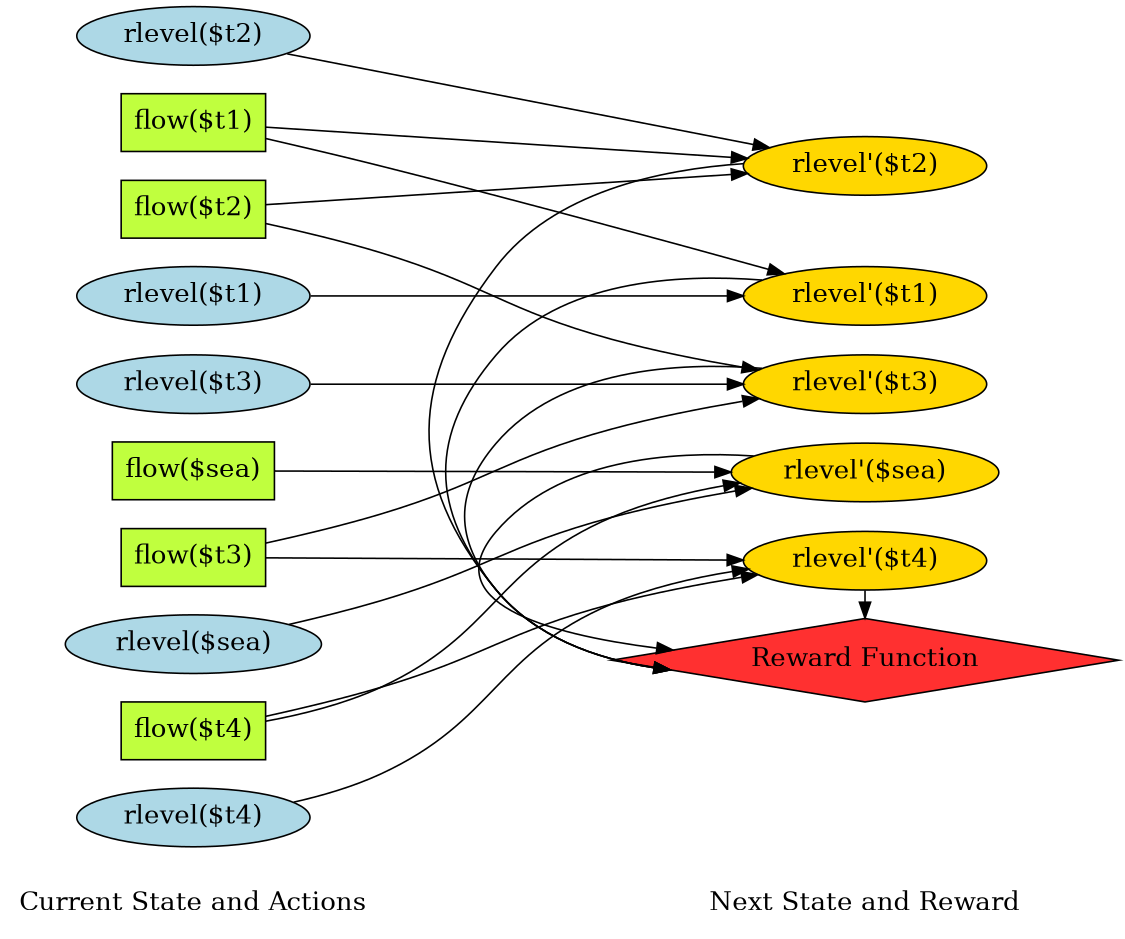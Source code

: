 digraph G {
	graph [bb="0,0,565.17,576",
		fontname=Helvetica,
		fontsize="16",
		rankdir=LR,
		ranksep="2.00",
		ratio=auto,
		size="7.5,10"
	];
	node [fontsize="16",
		label="\N"
	];
	{
		graph [rank=same];
		"Current State and Actions"		 [color=black,
			fillcolor=white,
			height="0.5",
			pos="90.434,18",
			shape=plaintext,
			style=bold,
			width="2.512"];
		"flow($t2)"		 [color=black,
			fillcolor=olivedrab1,
			height="0.5",
			pos="90.434,450",
			shape=box,
			style=filled,
			width="1.0494"];
		"flow($t3)"		 [color=black,
			fillcolor=olivedrab1,
			height="0.5",
			pos="90.434,234",
			shape=box,
			style=filled,
			width="1.0494"];
		"rlevel($sea)"		 [color=black,
			fillcolor=lightblue,
			height="0.5",
			pos="90.434,180",
			shape=ellipse,
			style=filled,
			width="1.7051"];
		"flow($t1)"		 [color=black,
			fillcolor=olivedrab1,
			height="0.5",
			pos="90.434,504",
			shape=box,
			style=filled,
			width="1.0494"];
		"flow($t4)"		 [color=black,
			fillcolor=olivedrab1,
			height="0.5",
			pos="90.434,126",
			shape=box,
			style=filled,
			width="1.0494"];
		"flow($sea)"		 [color=black,
			fillcolor=olivedrab1,
			height="0.5",
			pos="90.434,288",
			shape=box,
			style=filled,
			width="1.1603"];
		"rlevel($t3)"		 [color=black,
			fillcolor=lightblue,
			height="0.5",
			pos="90.434,342",
			shape=ellipse,
			style=filled,
			width="1.5564"];
		"rlevel($t2)"		 [color=black,
			fillcolor=lightblue,
			height="0.5",
			pos="90.434,558",
			shape=ellipse,
			style=filled,
			width="1.5564"];
		"rlevel($t1)"		 [color=black,
			fillcolor=lightblue,
			height="0.5",
			pos="90.434,396",
			shape=ellipse,
			style=filled,
			width="1.5564"];
		"rlevel($t4)"		 [color=black,
			fillcolor=lightblue,
			height="0.5",
			pos="90.434,72",
			shape=ellipse,
			style=filled,
			width="1.5564"];
	}
	{
		graph [rank=same];
		"rlevel'($sea)"		 [color=black,
			fillcolor=gold1,
			height="0.5",
			pos="445.02,288",
			shape=ellipse,
			style=filled,
			width="1.7589"];
		"Next State and Reward"		 [color=black,
			fillcolor=white,
			height="0.5",
			pos="445.02,18",
			shape=plaintext,
			style=bold,
			width="2.2771"];
		"Reward Function"		 [color=black,
			fillcolor=firebrick1,
			height="0.5",
			pos="445.02,180",
			shape=diamond,
			style=filled,
			width="3.3375"];
		"rlevel'($t2)"		 [color=black,
			fillcolor=gold1,
			height="0.5",
			pos="445.02,477",
			shape=ellipse,
			style=filled,
			width="1.6101"];
		"rlevel'($t1)"		 [color=black,
			fillcolor=gold1,
			height="0.5",
			pos="445.02,396",
			shape=ellipse,
			style=filled,
			width="1.6101"];
		"rlevel'($t4)"		 [color=black,
			fillcolor=gold1,
			height="0.5",
			pos="445.02,234",
			shape=ellipse,
			style=filled,
			width="1.6101"];
		"rlevel'($t3)"		 [color=black,
			fillcolor=gold1,
			height="0.5",
			pos="445.02,342",
			shape=ellipse,
			style=filled,
			width="1.6101"];
	}
	"Current State and Actions" -> "Next State and Reward"	 [color=black,
		pos="e,362.83,18 180.86,18 233.47,18 299.84,18 352.77,18",
		style=invis];
	"flow($t2)" -> "rlevel'($t2)"	 [color=black,
		pos="e,388.64,472.76 128.17,452.81 187.38,457.35 304.73,466.33 378.53,471.98",
		style=solid];
	"flow($t2)" -> "rlevel'($t3)"	 [color=black,
		pos="e,395.51,351.43 128.16,439.5 144.39,434.71 163.66,428.82 180.87,423 245.62,401.11 259.39,388.6 324.87,369 344.42,363.15 366.11,357.88 \
385.56,353.59",
		style=solid];
	"flow($t3)" -> "rlevel'($t4)"	 [color=black,
		pos="e,386.77,234 128.17,234 186.87,234 302.73,234 376.63,234",
		style=solid];
	"flow($t3)" -> "rlevel'($t3)"	 [color=black,
		pos="e,395.51,332.57 128.16,244.5 144.39,249.29 163.66,255.18 180.87,261 245.62,282.89 259.39,295.4 324.87,315 344.42,320.85 366.11,326.12 \
385.56,330.41",
		style=solid];
	"rlevel($sea)" -> "rlevel'($sea)"	 [color=black,
		pos="e,392.3,277.88 134.83,192.48 149.51,196.87 165.96,201.96 180.87,207 245.62,228.89 259.39,241.4 324.87,261 343.38,266.54 363.81,271.56 \
382.45,275.72",
		style=solid];
	"flow($t1)" -> "rlevel'($t2)"	 [color=black,
		pos="e,388.64,481.24 128.17,501.19 187.38,496.65 304.73,487.67 378.53,482.02",
		style=solid];
	"flow($t1)" -> "rlevel'($t1)"	 [color=black,
		pos="e,403.47,408.56 128,493.01 144.2,488.13 163.49,482.3 180.87,477 254.96,454.41 340.7,427.96 393.65,411.59",
		style=solid];
	"rlevel'($sea)" -> "Reward Function"	 [pos="e,372.15,172.9 382.36,284.94 312.48,279.2 214.02,262.81 252.87,216 278.89,184.65 322.76,174.78 362.02,173.15"];
	"flow($t4)" -> "rlevel'($sea)"	 [color=black,
		pos="e,387.56,280.24 128.23,134 144.83,138.39 164.37,144.65 180.87,153 252.25,189.11 252.26,227.42 324.87,261 341.2,268.55 359.8,274.07 \
377.36,278.06",
		style=solid];
	"flow($t4)" -> "rlevel'($t4)"	 [color=black,
		pos="e,395.51,224.57 128.16,136.5 144.39,141.29 163.66,147.18 180.87,153 245.62,174.89 259.39,187.4 324.87,207 344.42,212.85 366.11,218.12 \
385.56,222.41",
		style=solid];
	"flow($sea)" -> "rlevel'($sea)"	 [color=black,
		pos="e,381.69,288 132.22,288 190.62,288 298.97,288 371.29,288",
		style=solid];
	"rlevel($t3)" -> "rlevel'($t3)"	 [color=black,
		pos="e,386.98,342 146.52,342 208.79,342 310.16,342 376.97,342",
		style=solid];
	"rlevel($t2)" -> "rlevel'($t2)"	 [color=black,
		pos="e,397.87,487.6 136.45,547.66 200.59,532.92 318.22,505.9 387.95,489.88",
		style=solid];
	"rlevel($t1)" -> "rlevel'($t1)"	 [color=black,
		pos="e,386.98,396 146.52,396 208.79,396 310.16,396 376.97,396",
		style=solid];
	"rlevel'($t2)" -> "Reward Function"	 [pos="e,372.15,172.9 387.1,475.24 342.41,470.46 283.25,455.93 252.87,414 201.24,342.74 196.66,283.71 252.87,216 278.89,184.65 322.76,174.78 \
362.02,173.15"];
	"rlevel'($t1)" -> "Reward Function"	 [pos="e,372.15,172.9 391.08,402.7 346.57,404.87 285.6,399.43 252.87,360 211.99,310.75 211.99,265.25 252.87,216 278.89,184.65 322.76,174.78 \
362.02,173.15"];
	"rlevel'($t4)" -> "Reward Function"	 [pos="e,445.02,198.14 445.02,215.79 445.02,213.31 445.02,210.83 445.02,208.34"];
	"rlevel'($t3)" -> "Reward Function"	 [pos="e,372.15,172.9 391.08,348.7 346.57,350.87 285.6,345.43 252.87,306 227.32,275.22 227.32,246.78 252.87,216 278.89,184.65 322.76,174.78 \
362.02,173.15"];
	"rlevel($t4)" -> "rlevel'($t4)"	 [color=black,
		pos="e,391.44,227 136.75,82.352 151.26,86.533 167.12,92.045 180.87,99 252.25,135.11 252.26,173.42 324.87,207 342.49,215.15 362.75,220.92 \
381.5,224.98",
		style=solid];
}
